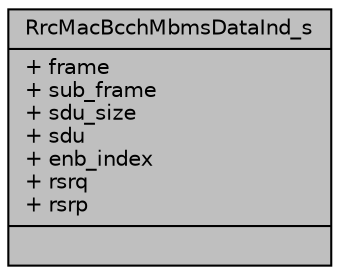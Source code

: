 digraph "RrcMacBcchMbmsDataInd_s"
{
 // LATEX_PDF_SIZE
  edge [fontname="Helvetica",fontsize="10",labelfontname="Helvetica",labelfontsize="10"];
  node [fontname="Helvetica",fontsize="10",shape=record];
  Node1 [label="{RrcMacBcchMbmsDataInd_s\n|+ frame\l+ sub_frame\l+ sdu_size\l+ sdu\l+ enb_index\l+ rsrq\l+ rsrp\l|}",height=0.2,width=0.4,color="black", fillcolor="grey75", style="filled", fontcolor="black",tooltip=" "];
}
